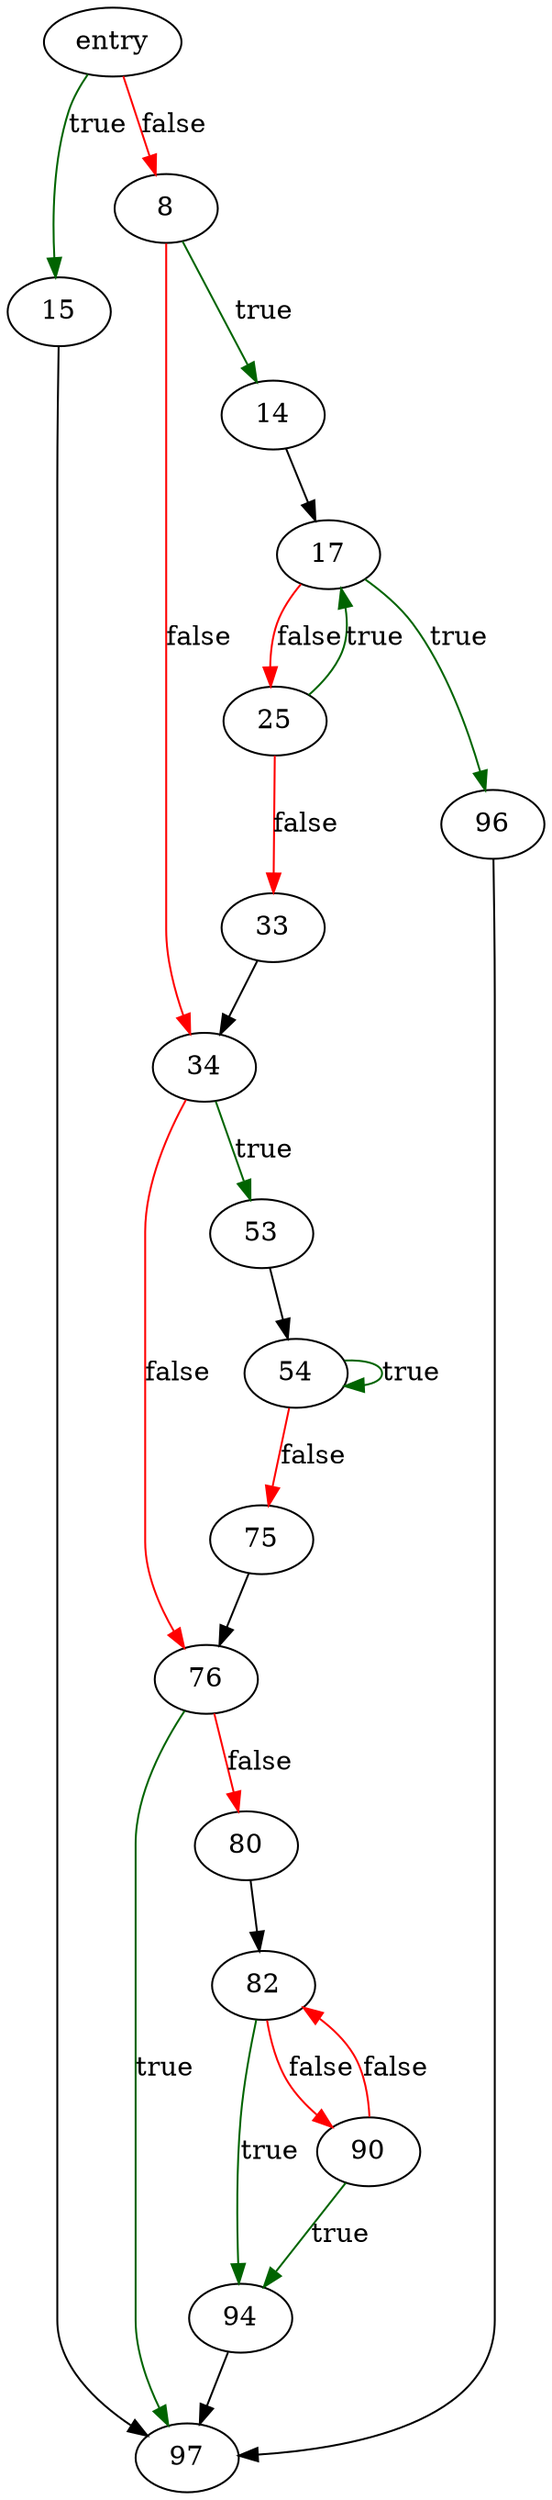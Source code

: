 digraph "memchr2" {
	// Node definitions.
	4 [label=entry];
	8;
	14;
	15;
	17;
	25;
	33;
	34;
	53;
	54;
	75;
	76;
	80;
	82;
	90;
	94;
	96;
	97;

	// Edge definitions.
	4 -> 8 [
		color=red
		label=false
	];
	4 -> 15 [
		color=darkgreen
		label=true
	];
	8 -> 14 [
		color=darkgreen
		label=true
	];
	8 -> 34 [
		color=red
		label=false
	];
	14 -> 17;
	15 -> 97;
	17 -> 25 [
		color=red
		label=false
	];
	17 -> 96 [
		color=darkgreen
		label=true
	];
	25 -> 17 [
		color=darkgreen
		label=true
	];
	25 -> 33 [
		color=red
		label=false
	];
	33 -> 34;
	34 -> 53 [
		color=darkgreen
		label=true
	];
	34 -> 76 [
		color=red
		label=false
	];
	53 -> 54;
	54 -> 54 [
		color=darkgreen
		label=true
	];
	54 -> 75 [
		color=red
		label=false
	];
	75 -> 76;
	76 -> 80 [
		color=red
		label=false
	];
	76 -> 97 [
		color=darkgreen
		label=true
	];
	80 -> 82;
	82 -> 90 [
		color=red
		label=false
	];
	82 -> 94 [
		color=darkgreen
		label=true
	];
	90 -> 82 [
		color=red
		label=false
	];
	90 -> 94 [
		color=darkgreen
		label=true
	];
	94 -> 97;
	96 -> 97;
}